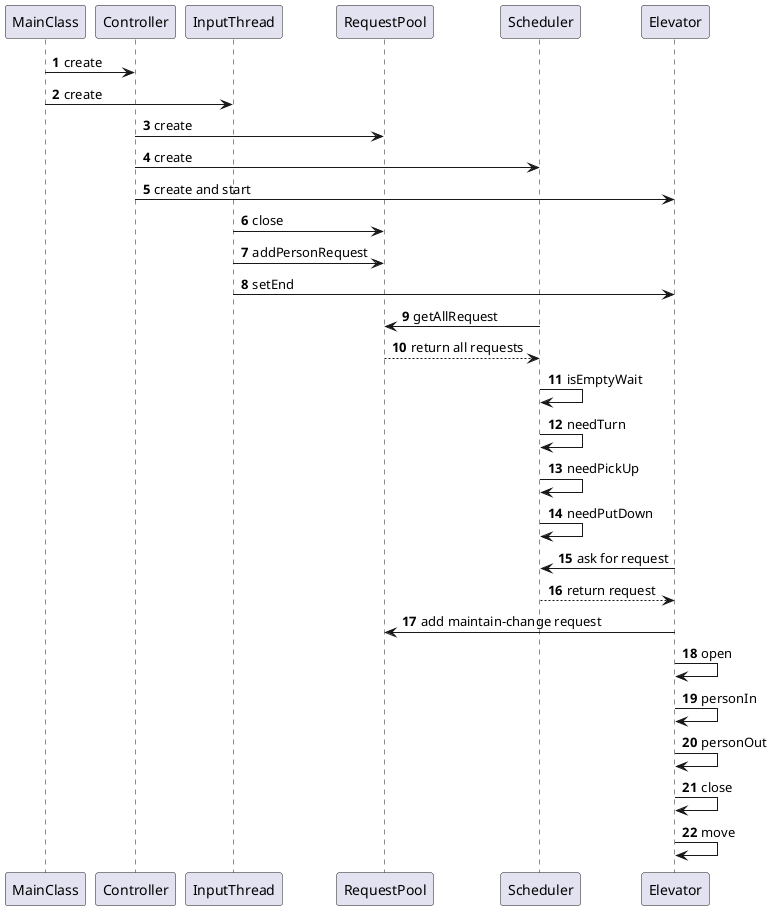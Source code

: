 @startuml
'https://plantuml.com/sequence-diagram

autonumber

MainClass -> Controller: create
MainClass -> InputThread: create
Controller -> RequestPool: create
Controller -> Scheduler: create
Controller -> Elevator: create and start
InputThread -> RequestPool: close
InputThread -> RequestPool: addPersonRequest
InputThread -> Elevator: setEnd
Scheduler -> RequestPool: getAllRequest
RequestPool --> Scheduler: return all requests
Scheduler -> Scheduler: isEmptyWait
Scheduler -> Scheduler: needTurn
Scheduler -> Scheduler: needPickUp
Scheduler -> Scheduler: needPutDown

Elevator -> Scheduler: ask for request
Elevator <-- Scheduler: return request
Elevator -> RequestPool: add maintain-change request
Elevator -> Elevator: open
Elevator -> Elevator: personIn
Elevator -> Elevator: personOut
Elevator -> Elevator: close
Elevator -> Elevator: move
@enduml
